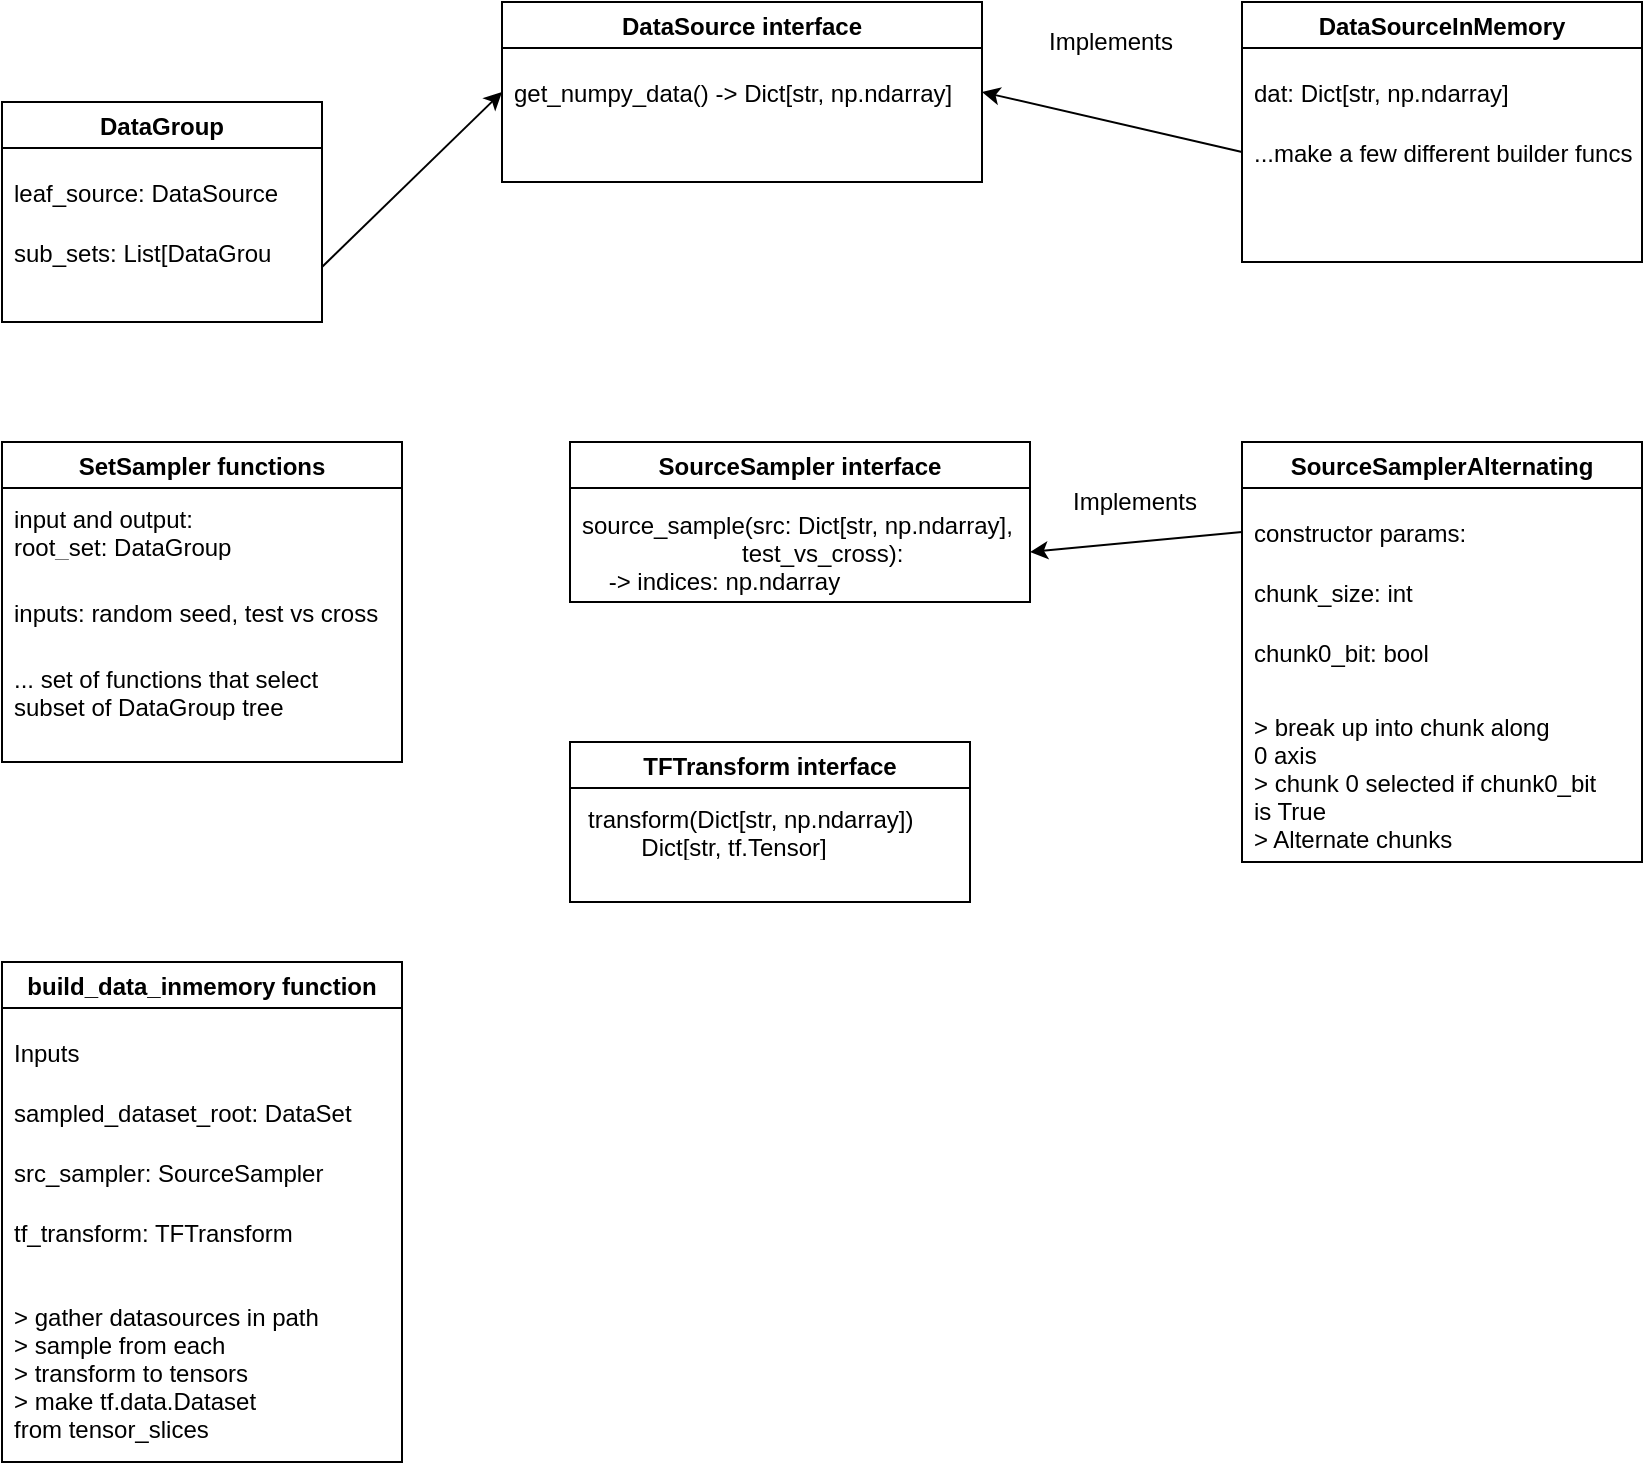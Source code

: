 <mxfile>
    <diagram id="zcWu9Uon99Jc0dB6-qSy" name="Page-1">
        <mxGraphModel dx="517" dy="330" grid="1" gridSize="10" guides="1" tooltips="1" connect="1" arrows="1" fold="1" page="1" pageScale="1" pageWidth="850" pageHeight="1100" math="0" shadow="0">
            <root>
                <mxCell id="0"/>
                <mxCell id="1" parent="0"/>
                <mxCell id="6" value="DataSource interface" style="swimlane;" vertex="1" parent="1">
                    <mxGeometry x="280" y="90" width="240" height="90" as="geometry"/>
                </mxCell>
                <mxCell id="7" value="get_numpy_data() -&gt; Dict[str, np.ndarray]" style="text;strokeColor=none;fillColor=none;align=left;verticalAlign=middle;spacingLeft=4;spacingRight=4;overflow=hidden;points=[[0,0.5],[1,0.5]];portConstraint=eastwest;rotatable=0;" vertex="1" parent="6">
                    <mxGeometry y="30" width="230" height="30" as="geometry"/>
                </mxCell>
                <mxCell id="18" style="edgeStyle=none;html=1;exitX=1;exitY=0.75;exitDx=0;exitDy=0;entryX=0;entryY=0.5;entryDx=0;entryDy=0;" edge="1" parent="1" source="8" target="7">
                    <mxGeometry relative="1" as="geometry"/>
                </mxCell>
                <mxCell id="8" value="DataGroup" style="swimlane;" vertex="1" parent="1">
                    <mxGeometry x="30" y="140" width="160" height="110" as="geometry"/>
                </mxCell>
                <mxCell id="9" value="leaf_source: DataSource" style="text;strokeColor=none;fillColor=none;align=left;verticalAlign=middle;spacingLeft=4;spacingRight=4;overflow=hidden;points=[[0,0.5],[1,0.5]];portConstraint=eastwest;rotatable=0;" vertex="1" parent="8">
                    <mxGeometry y="30" width="150" height="30" as="geometry"/>
                </mxCell>
                <mxCell id="10" value="sub_sets: List[DataGroup]" style="text;strokeColor=none;fillColor=none;align=left;verticalAlign=middle;spacingLeft=4;spacingRight=4;overflow=hidden;points=[[0,0.5],[1,0.5]];portConstraint=eastwest;rotatable=0;" vertex="1" parent="8">
                    <mxGeometry y="60" width="140" height="30" as="geometry"/>
                </mxCell>
                <mxCell id="11" value="DataSourceInMemory" style="swimlane;" vertex="1" parent="1">
                    <mxGeometry x="650" y="90" width="200" height="130" as="geometry"/>
                </mxCell>
                <mxCell id="12" value="dat: Dict[str, np.ndarray]" style="text;strokeColor=none;fillColor=none;align=left;verticalAlign=middle;spacingLeft=4;spacingRight=4;overflow=hidden;points=[[0,0.5],[1,0.5]];portConstraint=eastwest;rotatable=0;" vertex="1" parent="11">
                    <mxGeometry y="30" width="150" height="30" as="geometry"/>
                </mxCell>
                <mxCell id="13" value="...make a few different builder funcs" style="text;strokeColor=none;fillColor=none;align=left;verticalAlign=middle;spacingLeft=4;spacingRight=4;overflow=hidden;points=[[0,0.5],[1,0.5]];portConstraint=eastwest;rotatable=0;" vertex="1" parent="11">
                    <mxGeometry y="60" width="200" height="30" as="geometry"/>
                </mxCell>
                <mxCell id="16" style="edgeStyle=none;html=1;exitX=0;exitY=0.5;exitDx=0;exitDy=0;entryX=1;entryY=0.5;entryDx=0;entryDy=0;" edge="1" parent="1" source="13" target="6">
                    <mxGeometry relative="1" as="geometry"/>
                </mxCell>
                <mxCell id="17" value="Implements" style="text;html=1;resizable=0;autosize=1;align=center;verticalAlign=middle;points=[];fillColor=none;strokeColor=none;rounded=0;" vertex="1" parent="1">
                    <mxGeometry x="544" y="100" width="80" height="20" as="geometry"/>
                </mxCell>
                <mxCell id="26" value="SetSampler functions" style="swimlane;" vertex="1" parent="1">
                    <mxGeometry x="30" y="310" width="200" height="160" as="geometry"/>
                </mxCell>
                <mxCell id="27" value="input and output:&#10;root_set: DataGroup" style="text;strokeColor=none;fillColor=none;align=left;verticalAlign=middle;spacingLeft=4;spacingRight=4;overflow=hidden;points=[[0,0.5],[1,0.5]];portConstraint=eastwest;rotatable=0;" vertex="1" parent="26">
                    <mxGeometry y="30" width="120" height="30" as="geometry"/>
                </mxCell>
                <mxCell id="28" value="... set of functions that select&#10;subset of DataGroup tree" style="text;strokeColor=none;fillColor=none;align=left;verticalAlign=middle;spacingLeft=4;spacingRight=4;overflow=hidden;points=[[0,0.5],[1,0.5]];portConstraint=eastwest;rotatable=0;" vertex="1" parent="26">
                    <mxGeometry y="110" width="170" height="30" as="geometry"/>
                </mxCell>
                <mxCell id="32" value="inputs: random seed, test vs cross" style="text;strokeColor=none;fillColor=none;align=left;verticalAlign=middle;spacingLeft=4;spacingRight=4;overflow=hidden;points=[[0,0.5],[1,0.5]];portConstraint=eastwest;rotatable=0;" vertex="1" parent="26">
                    <mxGeometry y="70" width="200" height="30" as="geometry"/>
                </mxCell>
                <mxCell id="29" value="SourceSampler interface" style="swimlane;" vertex="1" parent="1">
                    <mxGeometry x="314" y="310" width="230" height="80" as="geometry"/>
                </mxCell>
                <mxCell id="30" value="source_sample(src: Dict[str, np.ndarray],&#10;                        test_vs_cross):&#10;    -&gt; indices: np.ndarray" style="text;strokeColor=none;fillColor=none;align=left;verticalAlign=middle;spacingLeft=4;spacingRight=4;overflow=hidden;points=[[0,0.5],[1,0.5]];portConstraint=eastwest;rotatable=0;" vertex="1" parent="29">
                    <mxGeometry y="30" width="230" height="50" as="geometry"/>
                </mxCell>
                <mxCell id="37" value="TFTransform interface" style="swimlane;" vertex="1" parent="1">
                    <mxGeometry x="314" y="460" width="200" height="80" as="geometry"/>
                </mxCell>
                <mxCell id="38" value="transform(Dict[str, np.ndarray]) -&gt;&#10;        Dict[str, tf.Tensor]" style="text;strokeColor=none;fillColor=none;align=left;verticalAlign=middle;spacingLeft=4;spacingRight=4;overflow=hidden;points=[[0,0.5],[1,0.5]];portConstraint=eastwest;rotatable=0;" vertex="1" parent="37">
                    <mxGeometry x="3" y="30" width="177" height="30" as="geometry"/>
                </mxCell>
                <mxCell id="39" value="build_data_inmemory function" style="swimlane;" vertex="1" parent="1">
                    <mxGeometry x="30" y="570" width="200" height="250" as="geometry"/>
                </mxCell>
                <mxCell id="40" value="Inputs" style="text;strokeColor=none;fillColor=none;align=left;verticalAlign=middle;spacingLeft=4;spacingRight=4;overflow=hidden;points=[[0,0.5],[1,0.5]];portConstraint=eastwest;rotatable=0;" vertex="1" parent="39">
                    <mxGeometry y="30" width="80" height="30" as="geometry"/>
                </mxCell>
                <mxCell id="41" value="sampled_dataset_root: DataSet" style="text;strokeColor=none;fillColor=none;align=left;verticalAlign=middle;spacingLeft=4;spacingRight=4;overflow=hidden;points=[[0,0.5],[1,0.5]];portConstraint=eastwest;rotatable=0;" vertex="1" parent="39">
                    <mxGeometry y="60" width="190" height="30" as="geometry"/>
                </mxCell>
                <mxCell id="42" value="src_sampler: SourceSampler" style="text;strokeColor=none;fillColor=none;align=left;verticalAlign=middle;spacingLeft=4;spacingRight=4;overflow=hidden;points=[[0,0.5],[1,0.5]];portConstraint=eastwest;rotatable=0;" vertex="1" parent="39">
                    <mxGeometry y="90" width="180" height="30" as="geometry"/>
                </mxCell>
                <mxCell id="43" value="tf_transform: TFTransform" style="text;strokeColor=none;fillColor=none;align=left;verticalAlign=middle;spacingLeft=4;spacingRight=4;overflow=hidden;points=[[0,0.5],[1,0.5]];portConstraint=eastwest;rotatable=0;" vertex="1" parent="39">
                    <mxGeometry y="120" width="150" height="30" as="geometry"/>
                </mxCell>
                <mxCell id="44" value="&gt; gather datasources in path&#10;&gt; sample from each&#10;&gt; transform to tensors&#10;&gt; make tf.data.Dataset&#10;from tensor_slices" style="text;strokeColor=none;fillColor=none;align=left;verticalAlign=middle;spacingLeft=4;spacingRight=4;overflow=hidden;points=[[0,0.5],[1,0.5]];portConstraint=eastwest;rotatable=0;" vertex="1" parent="39">
                    <mxGeometry y="160" width="170" height="90" as="geometry"/>
                </mxCell>
                <mxCell id="45" value="SourceSamplerAlternating" style="swimlane;" vertex="1" parent="1">
                    <mxGeometry x="650" y="310" width="200" height="210" as="geometry"/>
                </mxCell>
                <mxCell id="46" value="constructor params:" style="text;strokeColor=none;fillColor=none;align=left;verticalAlign=middle;spacingLeft=4;spacingRight=4;overflow=hidden;points=[[0,0.5],[1,0.5]];portConstraint=eastwest;rotatable=0;" vertex="1" parent="45">
                    <mxGeometry y="30" width="120" height="30" as="geometry"/>
                </mxCell>
                <mxCell id="47" value="chunk_size: int" style="text;strokeColor=none;fillColor=none;align=left;verticalAlign=middle;spacingLeft=4;spacingRight=4;overflow=hidden;points=[[0,0.5],[1,0.5]];portConstraint=eastwest;rotatable=0;" vertex="1" parent="45">
                    <mxGeometry y="60" width="100" height="30" as="geometry"/>
                </mxCell>
                <mxCell id="48" value="chunk0_bit: bool" style="text;strokeColor=none;fillColor=none;align=left;verticalAlign=middle;spacingLeft=4;spacingRight=4;overflow=hidden;points=[[0,0.5],[1,0.5]];portConstraint=eastwest;rotatable=0;" vertex="1" parent="45">
                    <mxGeometry y="90" width="100" height="30" as="geometry"/>
                </mxCell>
                <mxCell id="49" value="&gt; break up into chunk along&#10;0 axis&#10;&gt; chunk 0 selected if chunk0_bit&#10;is True&#10;&gt; Alternate chunks" style="text;strokeColor=none;fillColor=none;align=left;verticalAlign=middle;spacingLeft=4;spacingRight=4;overflow=hidden;points=[[0,0.5],[1,0.5]];portConstraint=eastwest;rotatable=0;" vertex="1" parent="45">
                    <mxGeometry y="130" width="190" height="80" as="geometry"/>
                </mxCell>
                <mxCell id="50" style="edgeStyle=none;html=1;exitX=0;exitY=0.5;exitDx=0;exitDy=0;entryX=1;entryY=0.5;entryDx=0;entryDy=0;" edge="1" parent="1" source="46" target="30">
                    <mxGeometry relative="1" as="geometry"/>
                </mxCell>
                <mxCell id="51" value="Implements" style="text;html=1;resizable=0;autosize=1;align=center;verticalAlign=middle;points=[];fillColor=none;strokeColor=none;rounded=0;" vertex="1" parent="1">
                    <mxGeometry x="556" y="330" width="80" height="20" as="geometry"/>
                </mxCell>
            </root>
        </mxGraphModel>
    </diagram>
</mxfile>